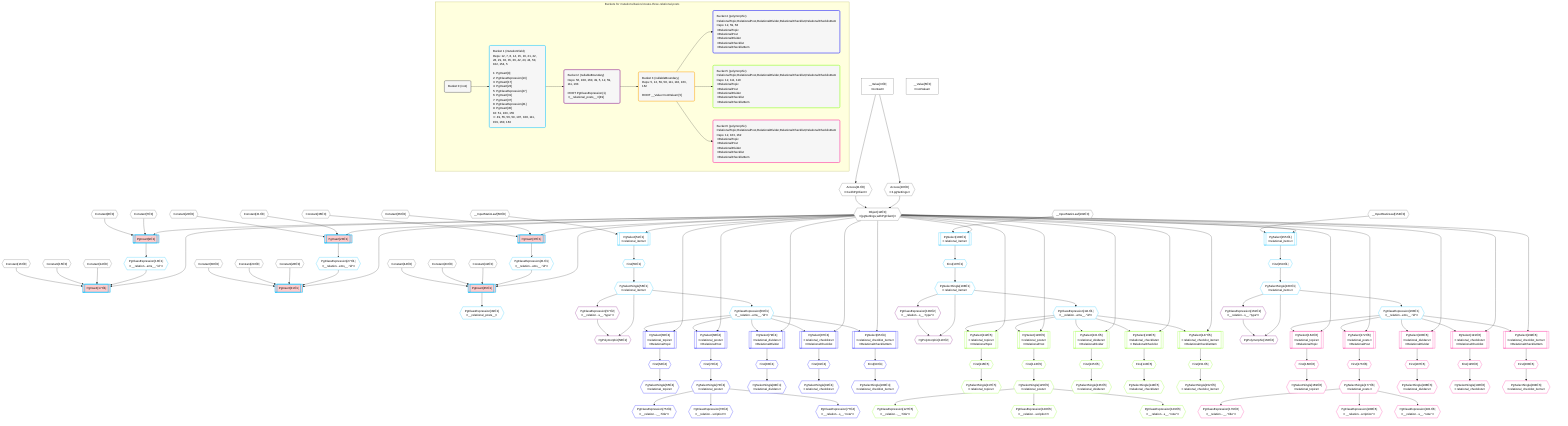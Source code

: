 %%{init: {'themeVariables': { 'fontSize': '12px'}}}%%
graph TD
    classDef path fill:#eee,stroke:#000,color:#000
    classDef plan fill:#fff,stroke-width:1px,color:#000
    classDef itemplan fill:#fff,stroke-width:2px,color:#000
    classDef unbatchedplan fill:#dff,stroke-width:1px,color:#000
    classDef sideeffectplan fill:#fcc,stroke-width:2px,color:#000
    classDef bucket fill:#f6f6f6,color:#000,stroke-width:2px,text-align:left


    %% define steps
    __Value3["__Value[3∈0]<br />ᐸcontextᐳ"]:::plan
    __Value5["__Value[5∈0]<br />ᐸrootValueᐳ"]:::plan
    Constant7{{"Constant[7∈0]"}}:::plan
    Constant8{{"Constant[8∈0]"}}:::plan
    Access10{{"Access[10∈0]<br />ᐸ3.pgSettingsᐳ"}}:::plan
    Access11{{"Access[11∈0]<br />ᐸ3.withPgClientᐳ"}}:::plan
    Object12{{"Object[12∈0]<br />ᐸ{pgSettings,withPgClient}ᐳ"}}:::plan
    PgInsert9[["PgInsert[9∈1]"]]:::sideeffectplan
    PgClassExpression13{{"PgClassExpression[13∈1]<br />ᐸ__relation...ems__.”id”ᐳ"}}:::plan
    Constant14{{"Constant[14∈0]"}}:::plan
    Constant15{{"Constant[15∈0]"}}:::plan
    Constant16{{"Constant[16∈0]"}}:::plan
    PgInsert17[["PgInsert[17∈1]"]]:::sideeffectplan
    Constant21{{"Constant[21∈0]"}}:::plan
    Constant22{{"Constant[22∈0]"}}:::plan
    PgInsert23[["PgInsert[23∈1]"]]:::sideeffectplan
    PgClassExpression27{{"PgClassExpression[27∈1]<br />ᐸ__relation...ems__.”id”ᐳ"}}:::plan
    Constant28{{"Constant[28∈0]"}}:::plan
    Constant29{{"Constant[29∈0]"}}:::plan
    Constant30{{"Constant[30∈0]"}}:::plan
    PgInsert31[["PgInsert[31∈1]"]]:::sideeffectplan
    Constant35{{"Constant[35∈0]"}}:::plan
    Constant36{{"Constant[36∈0]"}}:::plan
    PgInsert37[["PgInsert[37∈1]"]]:::sideeffectplan
    PgClassExpression41{{"PgClassExpression[41∈1]<br />ᐸ__relation...ems__.”id”ᐳ"}}:::plan
    Constant42{{"Constant[42∈0]"}}:::plan
    Constant43{{"Constant[43∈0]"}}:::plan
    Constant44{{"Constant[44∈0]"}}:::plan
    PgInsert45[["PgInsert[45∈1]"]]:::sideeffectplan
    PgClassExpression49{{"PgClassExpression[49∈1]<br />ᐸ__relational_posts__ᐳ"}}:::plan
    __InputStaticLeaf50{{"__InputStaticLeaf[50∈0]"}}:::plan
    PgSelect51[["PgSelect[51∈1]<br />ᐸrelational_itemsᐳ"]]:::plan
    First55{{"First[55∈1]"}}:::plan
    PgSelectSingle56{{"PgSelectSingle[56∈1]<br />ᐸrelational_itemsᐳ"}}:::plan
    PgClassExpression57{{"PgClassExpression[57∈2]<br />ᐸ__relation...s__.”type”ᐳ"}}:::plan
    PgPolymorphic58{{"PgPolymorphic[58∈2]"}}:::plan
    PgClassExpression59{{"PgClassExpression[59∈1]<br />ᐸ__relation...ems__.”id”ᐳ"}}:::plan
    PgSelect60[["PgSelect[60∈4]<br />ᐸrelational_topicsᐳ<br />ᐳRelationalTopic"]]:::plan
    First64{{"First[64∈4]"}}:::plan
    PgSelectSingle65{{"PgSelectSingle[65∈4]<br />ᐸrelational_topicsᐳ"}}:::plan
    PgSelect68[["PgSelect[68∈4]<br />ᐸrelational_postsᐳ<br />ᐳRelationalPost"]]:::plan
    First72{{"First[72∈4]"}}:::plan
    PgSelectSingle73{{"PgSelectSingle[73∈4]<br />ᐸrelational_postsᐳ"}}:::plan
    PgClassExpression75{{"PgClassExpression[75∈4]<br />ᐸ__relation...__.”title”ᐳ"}}:::plan
    PgClassExpression76{{"PgClassExpression[76∈4]<br />ᐸ__relation...scription”ᐳ"}}:::plan
    PgClassExpression77{{"PgClassExpression[77∈4]<br />ᐸ__relation...s__.”note”ᐳ"}}:::plan
    PgSelect79[["PgSelect[79∈4]<br />ᐸrelational_dividersᐳ<br />ᐳRelationalDivider"]]:::plan
    First83{{"First[83∈4]"}}:::plan
    PgSelectSingle84{{"PgSelectSingle[84∈4]<br />ᐸrelational_dividersᐳ"}}:::plan
    PgSelect87[["PgSelect[87∈4]<br />ᐸrelational_checklistsᐳ<br />ᐳRelationalChecklist"]]:::plan
    First91{{"First[91∈4]"}}:::plan
    PgSelectSingle92{{"PgSelectSingle[92∈4]<br />ᐸrelational_checklistsᐳ"}}:::plan
    PgSelect95[["PgSelect[95∈4]<br />ᐸrelational_checklist_itemsᐳ<br />ᐳRelationalChecklistItem"]]:::plan
    First99{{"First[99∈4]"}}:::plan
    PgSelectSingle100{{"PgSelectSingle[100∈4]<br />ᐸrelational_checklist_itemsᐳ"}}:::plan
    __InputStaticLeaf102{{"__InputStaticLeaf[102∈0]"}}:::plan
    PgSelect103[["PgSelect[103∈1]<br />ᐸrelational_itemsᐳ"]]:::plan
    First107{{"First[107∈1]"}}:::plan
    PgSelectSingle108{{"PgSelectSingle[108∈1]<br />ᐸrelational_itemsᐳ"}}:::plan
    PgClassExpression109{{"PgClassExpression[109∈2]<br />ᐸ__relation...s__.”type”ᐳ"}}:::plan
    PgPolymorphic110{{"PgPolymorphic[110∈2]"}}:::plan
    PgClassExpression111{{"PgClassExpression[111∈1]<br />ᐸ__relation...ems__.”id”ᐳ"}}:::plan
    PgSelect112[["PgSelect[112∈5]<br />ᐸrelational_topicsᐳ<br />ᐳRelationalTopic"]]:::plan
    First116{{"First[116∈5]"}}:::plan
    PgSelectSingle117{{"PgSelectSingle[117∈5]<br />ᐸrelational_topicsᐳ"}}:::plan
    PgSelect120[["PgSelect[120∈5]<br />ᐸrelational_postsᐳ<br />ᐳRelationalPost"]]:::plan
    First124{{"First[124∈5]"}}:::plan
    PgSelectSingle125{{"PgSelectSingle[125∈5]<br />ᐸrelational_postsᐳ"}}:::plan
    PgClassExpression127{{"PgClassExpression[127∈5]<br />ᐸ__relation...__.”title”ᐳ"}}:::plan
    PgClassExpression128{{"PgClassExpression[128∈5]<br />ᐸ__relation...scription”ᐳ"}}:::plan
    PgClassExpression129{{"PgClassExpression[129∈5]<br />ᐸ__relation...s__.”note”ᐳ"}}:::plan
    PgSelect131[["PgSelect[131∈5]<br />ᐸrelational_dividersᐳ<br />ᐳRelationalDivider"]]:::plan
    First135{{"First[135∈5]"}}:::plan
    PgSelectSingle136{{"PgSelectSingle[136∈5]<br />ᐸrelational_dividersᐳ"}}:::plan
    PgSelect139[["PgSelect[139∈5]<br />ᐸrelational_checklistsᐳ<br />ᐳRelationalChecklist"]]:::plan
    First143{{"First[143∈5]"}}:::plan
    PgSelectSingle144{{"PgSelectSingle[144∈5]<br />ᐸrelational_checklistsᐳ"}}:::plan
    PgSelect147[["PgSelect[147∈5]<br />ᐸrelational_checklist_itemsᐳ<br />ᐳRelationalChecklistItem"]]:::plan
    First151{{"First[151∈5]"}}:::plan
    PgSelectSingle152{{"PgSelectSingle[152∈5]<br />ᐸrelational_checklist_itemsᐳ"}}:::plan
    __InputStaticLeaf154{{"__InputStaticLeaf[154∈0]"}}:::plan
    PgSelect155[["PgSelect[155∈1]<br />ᐸrelational_itemsᐳ"]]:::plan
    First159{{"First[159∈1]"}}:::plan
    PgSelectSingle160{{"PgSelectSingle[160∈1]<br />ᐸrelational_itemsᐳ"}}:::plan
    PgClassExpression161{{"PgClassExpression[161∈2]<br />ᐸ__relation...s__.”type”ᐳ"}}:::plan
    PgPolymorphic162{{"PgPolymorphic[162∈2]"}}:::plan
    PgClassExpression163{{"PgClassExpression[163∈1]<br />ᐸ__relation...ems__.”id”ᐳ"}}:::plan
    PgSelect164[["PgSelect[164∈6]<br />ᐸrelational_topicsᐳ<br />ᐳRelationalTopic"]]:::plan
    First168{{"First[168∈6]"}}:::plan
    PgSelectSingle169{{"PgSelectSingle[169∈6]<br />ᐸrelational_topicsᐳ"}}:::plan
    PgSelect172[["PgSelect[172∈6]<br />ᐸrelational_postsᐳ<br />ᐳRelationalPost"]]:::plan
    First176{{"First[176∈6]"}}:::plan
    PgSelectSingle177{{"PgSelectSingle[177∈6]<br />ᐸrelational_postsᐳ"}}:::plan
    PgClassExpression179{{"PgClassExpression[179∈6]<br />ᐸ__relation...__.”title”ᐳ"}}:::plan
    PgClassExpression180{{"PgClassExpression[180∈6]<br />ᐸ__relation...scription”ᐳ"}}:::plan
    PgClassExpression181{{"PgClassExpression[181∈6]<br />ᐸ__relation...s__.”note”ᐳ"}}:::plan
    PgSelect183[["PgSelect[183∈6]<br />ᐸrelational_dividersᐳ<br />ᐳRelationalDivider"]]:::plan
    First187{{"First[187∈6]"}}:::plan
    PgSelectSingle188{{"PgSelectSingle[188∈6]<br />ᐸrelational_dividersᐳ"}}:::plan
    PgSelect191[["PgSelect[191∈6]<br />ᐸrelational_checklistsᐳ<br />ᐳRelationalChecklist"]]:::plan
    First195{{"First[195∈6]"}}:::plan
    PgSelectSingle196{{"PgSelectSingle[196∈6]<br />ᐸrelational_checklistsᐳ"}}:::plan
    PgSelect199[["PgSelect[199∈6]<br />ᐸrelational_checklist_itemsᐳ<br />ᐳRelationalChecklistItem"]]:::plan
    First203{{"First[203∈6]"}}:::plan
    PgSelectSingle204{{"PgSelectSingle[204∈6]<br />ᐸrelational_checklist_itemsᐳ"}}:::plan

    %% plan dependencies
    __Value3 --> Access10
    __Value3 --> Access11
    Access10 & Access11 --> Object12
    Object12 & Constant7 & Constant8 --> PgInsert9
    PgInsert9 --> PgClassExpression13
    Object12 & PgClassExpression13 & Constant14 & Constant15 & Constant16 --> PgInsert17
    Object12 & Constant21 & Constant22 --> PgInsert23
    PgInsert23 --> PgClassExpression27
    Object12 & PgClassExpression27 & Constant28 & Constant29 & Constant30 --> PgInsert31
    Object12 & Constant35 & Constant36 --> PgInsert37
    PgInsert37 --> PgClassExpression41
    Object12 & PgClassExpression41 & Constant42 & Constant43 & Constant44 --> PgInsert45
    PgInsert45 --> PgClassExpression49
    Object12 & __InputStaticLeaf50 --> PgSelect51
    PgSelect51 --> First55
    First55 --> PgSelectSingle56
    PgSelectSingle56 --> PgClassExpression57
    PgSelectSingle56 & PgClassExpression57 --> PgPolymorphic58
    PgSelectSingle56 --> PgClassExpression59
    Object12 & PgClassExpression59 --> PgSelect60
    PgSelect60 --> First64
    First64 --> PgSelectSingle65
    Object12 & PgClassExpression59 --> PgSelect68
    PgSelect68 --> First72
    First72 --> PgSelectSingle73
    PgSelectSingle73 --> PgClassExpression75
    PgSelectSingle73 --> PgClassExpression76
    PgSelectSingle73 --> PgClassExpression77
    Object12 & PgClassExpression59 --> PgSelect79
    PgSelect79 --> First83
    First83 --> PgSelectSingle84
    Object12 & PgClassExpression59 --> PgSelect87
    PgSelect87 --> First91
    First91 --> PgSelectSingle92
    Object12 & PgClassExpression59 --> PgSelect95
    PgSelect95 --> First99
    First99 --> PgSelectSingle100
    Object12 & __InputStaticLeaf102 --> PgSelect103
    PgSelect103 --> First107
    First107 --> PgSelectSingle108
    PgSelectSingle108 --> PgClassExpression109
    PgSelectSingle108 & PgClassExpression109 --> PgPolymorphic110
    PgSelectSingle108 --> PgClassExpression111
    Object12 & PgClassExpression111 --> PgSelect112
    PgSelect112 --> First116
    First116 --> PgSelectSingle117
    Object12 & PgClassExpression111 --> PgSelect120
    PgSelect120 --> First124
    First124 --> PgSelectSingle125
    PgSelectSingle125 --> PgClassExpression127
    PgSelectSingle125 --> PgClassExpression128
    PgSelectSingle125 --> PgClassExpression129
    Object12 & PgClassExpression111 --> PgSelect131
    PgSelect131 --> First135
    First135 --> PgSelectSingle136
    Object12 & PgClassExpression111 --> PgSelect139
    PgSelect139 --> First143
    First143 --> PgSelectSingle144
    Object12 & PgClassExpression111 --> PgSelect147
    PgSelect147 --> First151
    First151 --> PgSelectSingle152
    Object12 & __InputStaticLeaf154 --> PgSelect155
    PgSelect155 --> First159
    First159 --> PgSelectSingle160
    PgSelectSingle160 --> PgClassExpression161
    PgSelectSingle160 & PgClassExpression161 --> PgPolymorphic162
    PgSelectSingle160 --> PgClassExpression163
    Object12 & PgClassExpression163 --> PgSelect164
    PgSelect164 --> First168
    First168 --> PgSelectSingle169
    Object12 & PgClassExpression163 --> PgSelect172
    PgSelect172 --> First176
    First176 --> PgSelectSingle177
    PgSelectSingle177 --> PgClassExpression179
    PgSelectSingle177 --> PgClassExpression180
    PgSelectSingle177 --> PgClassExpression181
    Object12 & PgClassExpression163 --> PgSelect183
    PgSelect183 --> First187
    First187 --> PgSelectSingle188
    Object12 & PgClassExpression163 --> PgSelect191
    PgSelect191 --> First195
    First195 --> PgSelectSingle196
    Object12 & PgClassExpression163 --> PgSelect199
    PgSelect199 --> First203
    First203 --> PgSelectSingle204

    subgraph "Buckets for mutations/basics/create-three-relational-posts"
    Bucket0("Bucket 0 (root)"):::bucket
    classDef bucket0 stroke:#696969
    class Bucket0,__Value3,__Value5,Constant7,Constant8,Access10,Access11,Object12,Constant14,Constant15,Constant16,Constant21,Constant22,Constant28,Constant29,Constant30,Constant35,Constant36,Constant42,Constant43,Constant44,__InputStaticLeaf50,__InputStaticLeaf102,__InputStaticLeaf154 bucket0
    Bucket1("Bucket 1 (mutationField)<br />Deps: 12, 7, 8, 14, 15, 16, 21, 22, 28, 29, 30, 35, 36, 42, 43, 44, 50, 102, 154, 5<br /><br />1: PgInsert[9]<br />2: PgClassExpression[13]<br />3: PgInsert[17]<br />4: PgInsert[23]<br />5: PgClassExpression[27]<br />6: PgInsert[31]<br />7: PgInsert[37]<br />8: PgClassExpression[41]<br />9: PgInsert[45]<br />10: 51, 103, 155<br />ᐳ: 49, 55, 56, 59, 107, 108, 111, 159, 160, 163"):::bucket
    classDef bucket1 stroke:#00bfff
    class Bucket1,PgInsert9,PgClassExpression13,PgInsert17,PgInsert23,PgClassExpression27,PgInsert31,PgInsert37,PgClassExpression41,PgInsert45,PgClassExpression49,PgSelect51,First55,PgSelectSingle56,PgClassExpression59,PgSelect103,First107,PgSelectSingle108,PgClassExpression111,PgSelect155,First159,PgSelectSingle160,PgClassExpression163 bucket1
    Bucket2("Bucket 2 (nullableBoundary)<br />Deps: 56, 108, 160, 49, 5, 12, 59, 111, 163<br /><br />ROOT PgClassExpression{1}ᐸ__relational_posts__ᐳ[49]"):::bucket
    classDef bucket2 stroke:#7f007f
    class Bucket2,PgClassExpression57,PgPolymorphic58,PgClassExpression109,PgPolymorphic110,PgClassExpression161,PgPolymorphic162 bucket2
    Bucket3("Bucket 3 (nullableBoundary)<br />Deps: 5, 12, 59, 58, 111, 110, 163, 162<br /><br />ROOT __ValueᐸrootValueᐳ[5]"):::bucket
    classDef bucket3 stroke:#ffa500
    class Bucket3 bucket3
    Bucket4("Bucket 4 (polymorphic)<br />RelationalTopic,RelationalPost,RelationalDivider,RelationalChecklist,RelationalChecklistItem<br />Deps: 12, 59, 58<br />ᐳRelationalTopic<br />ᐳRelationalPost<br />ᐳRelationalDivider<br />ᐳRelationalChecklist<br />ᐳRelationalChecklistItem"):::bucket
    classDef bucket4 stroke:#0000ff
    class Bucket4,PgSelect60,First64,PgSelectSingle65,PgSelect68,First72,PgSelectSingle73,PgClassExpression75,PgClassExpression76,PgClassExpression77,PgSelect79,First83,PgSelectSingle84,PgSelect87,First91,PgSelectSingle92,PgSelect95,First99,PgSelectSingle100 bucket4
    Bucket5("Bucket 5 (polymorphic)<br />RelationalTopic,RelationalPost,RelationalDivider,RelationalChecklist,RelationalChecklistItem<br />Deps: 12, 111, 110<br />ᐳRelationalTopic<br />ᐳRelationalPost<br />ᐳRelationalDivider<br />ᐳRelationalChecklist<br />ᐳRelationalChecklistItem"):::bucket
    classDef bucket5 stroke:#7fff00
    class Bucket5,PgSelect112,First116,PgSelectSingle117,PgSelect120,First124,PgSelectSingle125,PgClassExpression127,PgClassExpression128,PgClassExpression129,PgSelect131,First135,PgSelectSingle136,PgSelect139,First143,PgSelectSingle144,PgSelect147,First151,PgSelectSingle152 bucket5
    Bucket6("Bucket 6 (polymorphic)<br />RelationalTopic,RelationalPost,RelationalDivider,RelationalChecklist,RelationalChecklistItem<br />Deps: 12, 163, 162<br />ᐳRelationalTopic<br />ᐳRelationalPost<br />ᐳRelationalDivider<br />ᐳRelationalChecklist<br />ᐳRelationalChecklistItem"):::bucket
    classDef bucket6 stroke:#ff1493
    class Bucket6,PgSelect164,First168,PgSelectSingle169,PgSelect172,First176,PgSelectSingle177,PgClassExpression179,PgClassExpression180,PgClassExpression181,PgSelect183,First187,PgSelectSingle188,PgSelect191,First195,PgSelectSingle196,PgSelect199,First203,PgSelectSingle204 bucket6
    Bucket0 --> Bucket1
    Bucket1 --> Bucket2
    Bucket2 --> Bucket3
    Bucket3 --> Bucket4 & Bucket5 & Bucket6
    end